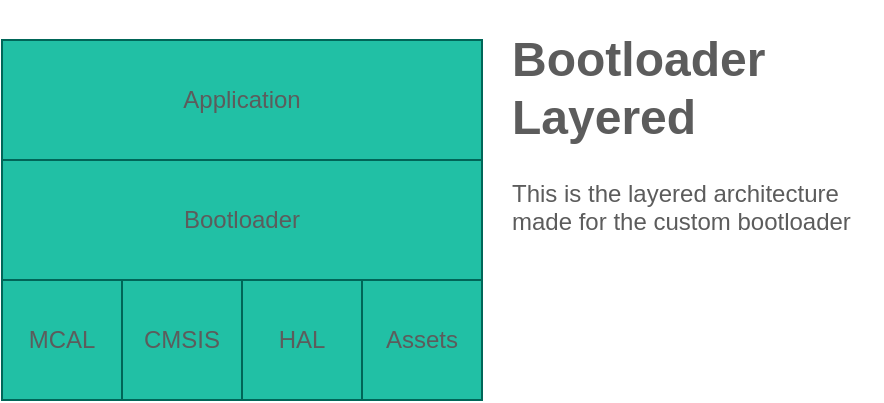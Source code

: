 <mxfile version="17.4.2" type="device"><diagram id="v_XPWvsNAnznVEcb6goh" name="Page-1"><mxGraphModel dx="819" dy="488" grid="1" gridSize="10" guides="1" tooltips="1" connect="1" arrows="1" fold="1" page="1" pageScale="1" pageWidth="4681" pageHeight="3300" math="0" shadow="0"><root><mxCell id="0"/><mxCell id="1" parent="0"/><mxCell id="DhRpiyMH0sDsSP_U1nek-9" value="&lt;span&gt;MCAL&lt;/span&gt;" style="rounded=0;whiteSpace=wrap;html=1;fillColor=#21C0A5;strokeColor=#006658;fontColor=#5C5C5C;" vertex="1" parent="1"><mxGeometry x="960" y="630" width="60" height="60" as="geometry"/></mxCell><mxCell id="DhRpiyMH0sDsSP_U1nek-10" value="&lt;span&gt;CMSIS&lt;/span&gt;" style="rounded=0;whiteSpace=wrap;html=1;fillColor=#21C0A5;strokeColor=#006658;fontColor=#5C5C5C;" vertex="1" parent="1"><mxGeometry x="1020" y="630" width="60" height="60" as="geometry"/></mxCell><mxCell id="DhRpiyMH0sDsSP_U1nek-11" value="&lt;span&gt;HAL&lt;/span&gt;" style="rounded=0;whiteSpace=wrap;html=1;fillColor=#21C0A5;strokeColor=#006658;fontColor=#5C5C5C;" vertex="1" parent="1"><mxGeometry x="1080" y="630" width="60" height="60" as="geometry"/></mxCell><mxCell id="DhRpiyMH0sDsSP_U1nek-12" value="&lt;span&gt;Assets&lt;/span&gt;" style="rounded=0;whiteSpace=wrap;html=1;fillColor=#21C0A5;strokeColor=#006658;fontColor=#5C5C5C;" vertex="1" parent="1"><mxGeometry x="1140" y="630" width="60" height="60" as="geometry"/></mxCell><mxCell id="DhRpiyMH0sDsSP_U1nek-13" value="Bootloader" style="rounded=0;whiteSpace=wrap;html=1;fillColor=#21C0A5;strokeColor=#006658;fontColor=#5C5C5C;" vertex="1" parent="1"><mxGeometry x="960" y="570" width="240" height="60" as="geometry"/></mxCell><mxCell id="DhRpiyMH0sDsSP_U1nek-14" value="Application" style="rounded=0;whiteSpace=wrap;html=1;fillColor=#21C0A5;strokeColor=#006658;fontColor=#5C5C5C;" vertex="1" parent="1"><mxGeometry x="960" y="510" width="240" height="60" as="geometry"/></mxCell><mxCell id="DhRpiyMH0sDsSP_U1nek-15" value="&lt;h1&gt;Bootloader Layered&amp;nbsp;&lt;/h1&gt;&lt;p&gt;This is the layered architecture made for the custom bootloader&lt;/p&gt;" style="text;html=1;strokeColor=none;fillColor=none;spacing=5;spacingTop=-20;whiteSpace=wrap;overflow=hidden;rounded=0;sketch=0;fontColor=#5C5C5C;" vertex="1" parent="1"><mxGeometry x="1210" y="500" width="190" height="120" as="geometry"/></mxCell></root></mxGraphModel></diagram></mxfile>